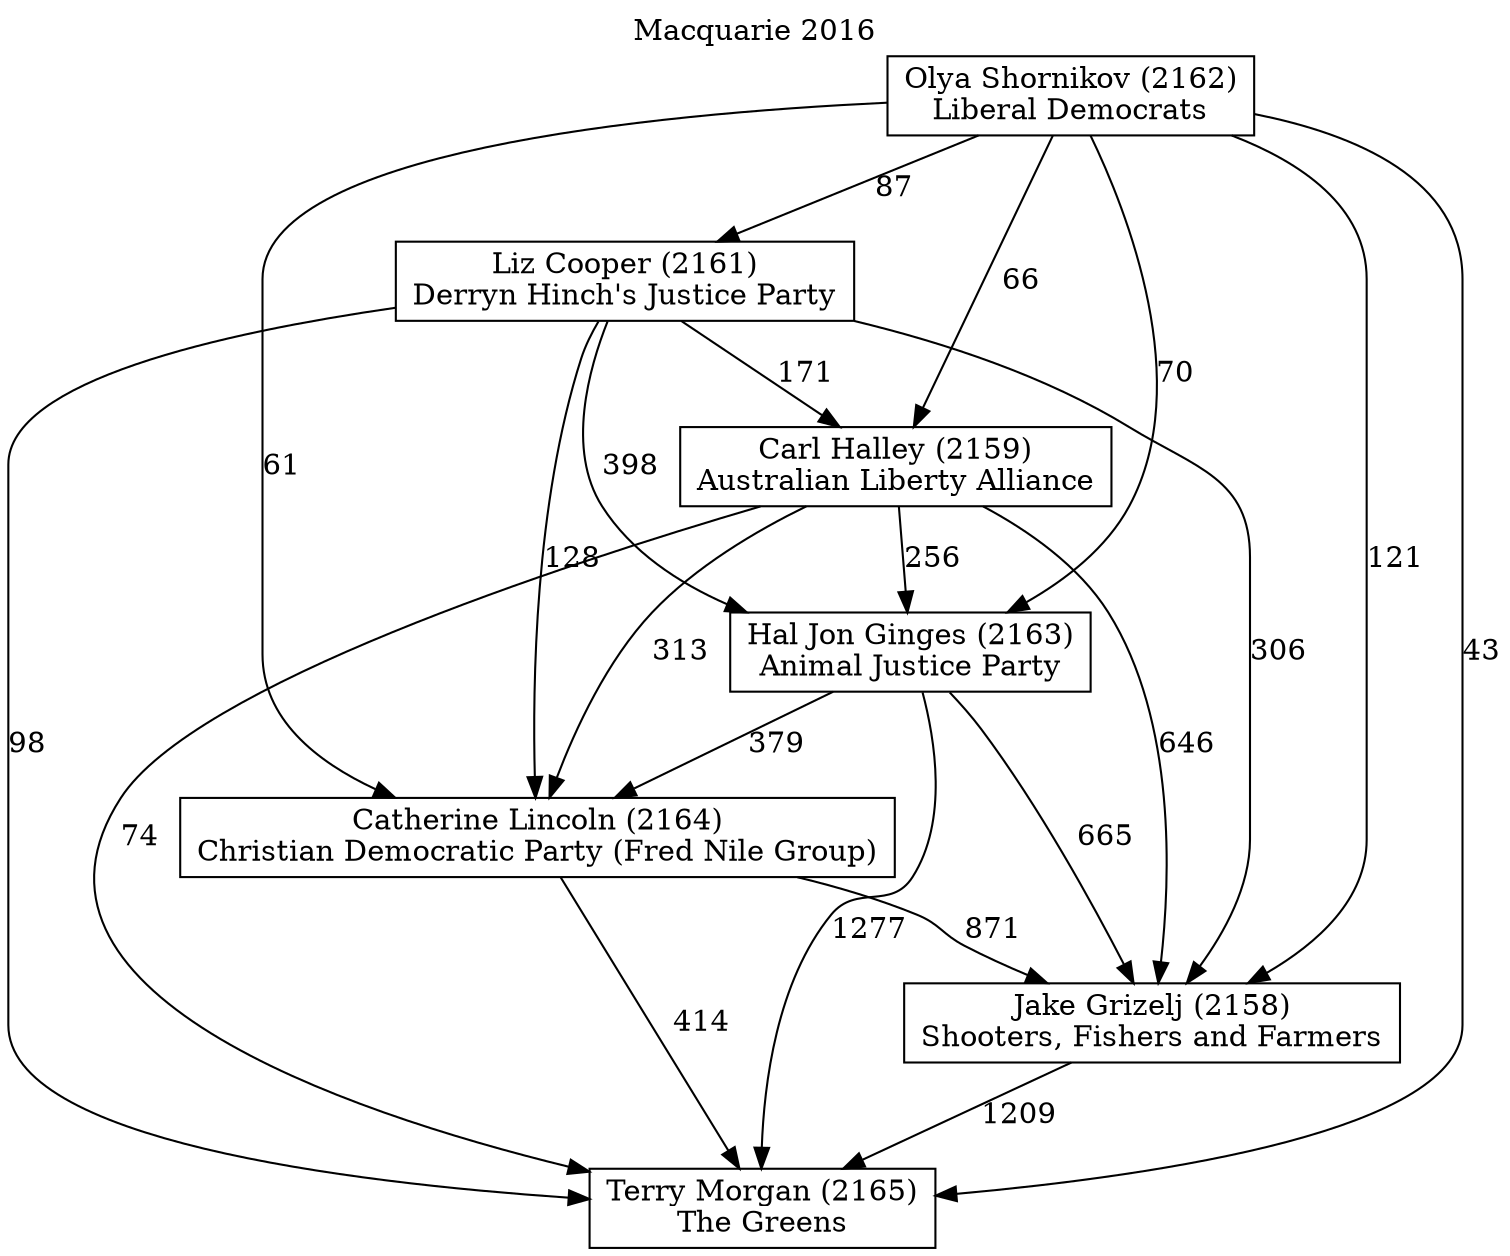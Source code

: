 // House preference flow
digraph "Terry Morgan (2165)_Macquarie_2016" {
	graph [label="Macquarie 2016" labelloc=t mclimit=10]
	node [shape=box]
	"Carl Halley (2159)" [label="Carl Halley (2159)
Australian Liberty Alliance"]
	"Catherine Lincoln (2164)" [label="Catherine Lincoln (2164)
Christian Democratic Party (Fred Nile Group)"]
	"Hal Jon Ginges (2163)" [label="Hal Jon Ginges (2163)
Animal Justice Party"]
	"Jake Grizelj (2158)" [label="Jake Grizelj (2158)
Shooters, Fishers and Farmers"]
	"Liz Cooper (2161)" [label="Liz Cooper (2161)
Derryn Hinch's Justice Party"]
	"Olya Shornikov (2162)" [label="Olya Shornikov (2162)
Liberal Democrats"]
	"Terry Morgan (2165)" [label="Terry Morgan (2165)
The Greens"]
	"Carl Halley (2159)" -> "Catherine Lincoln (2164)" [label=313]
	"Carl Halley (2159)" -> "Hal Jon Ginges (2163)" [label=256]
	"Carl Halley (2159)" -> "Jake Grizelj (2158)" [label=646]
	"Carl Halley (2159)" -> "Terry Morgan (2165)" [label=74]
	"Catherine Lincoln (2164)" -> "Jake Grizelj (2158)" [label=871]
	"Catherine Lincoln (2164)" -> "Terry Morgan (2165)" [label=414]
	"Hal Jon Ginges (2163)" -> "Catherine Lincoln (2164)" [label=379]
	"Hal Jon Ginges (2163)" -> "Jake Grizelj (2158)" [label=665]
	"Hal Jon Ginges (2163)" -> "Terry Morgan (2165)" [label=1277]
	"Jake Grizelj (2158)" -> "Terry Morgan (2165)" [label=1209]
	"Liz Cooper (2161)" -> "Carl Halley (2159)" [label=171]
	"Liz Cooper (2161)" -> "Catherine Lincoln (2164)" [label=128]
	"Liz Cooper (2161)" -> "Hal Jon Ginges (2163)" [label=398]
	"Liz Cooper (2161)" -> "Jake Grizelj (2158)" [label=306]
	"Liz Cooper (2161)" -> "Terry Morgan (2165)" [label=98]
	"Olya Shornikov (2162)" -> "Carl Halley (2159)" [label=66]
	"Olya Shornikov (2162)" -> "Catherine Lincoln (2164)" [label=61]
	"Olya Shornikov (2162)" -> "Hal Jon Ginges (2163)" [label=70]
	"Olya Shornikov (2162)" -> "Jake Grizelj (2158)" [label=121]
	"Olya Shornikov (2162)" -> "Liz Cooper (2161)" [label=87]
	"Olya Shornikov (2162)" -> "Terry Morgan (2165)" [label=43]
}
